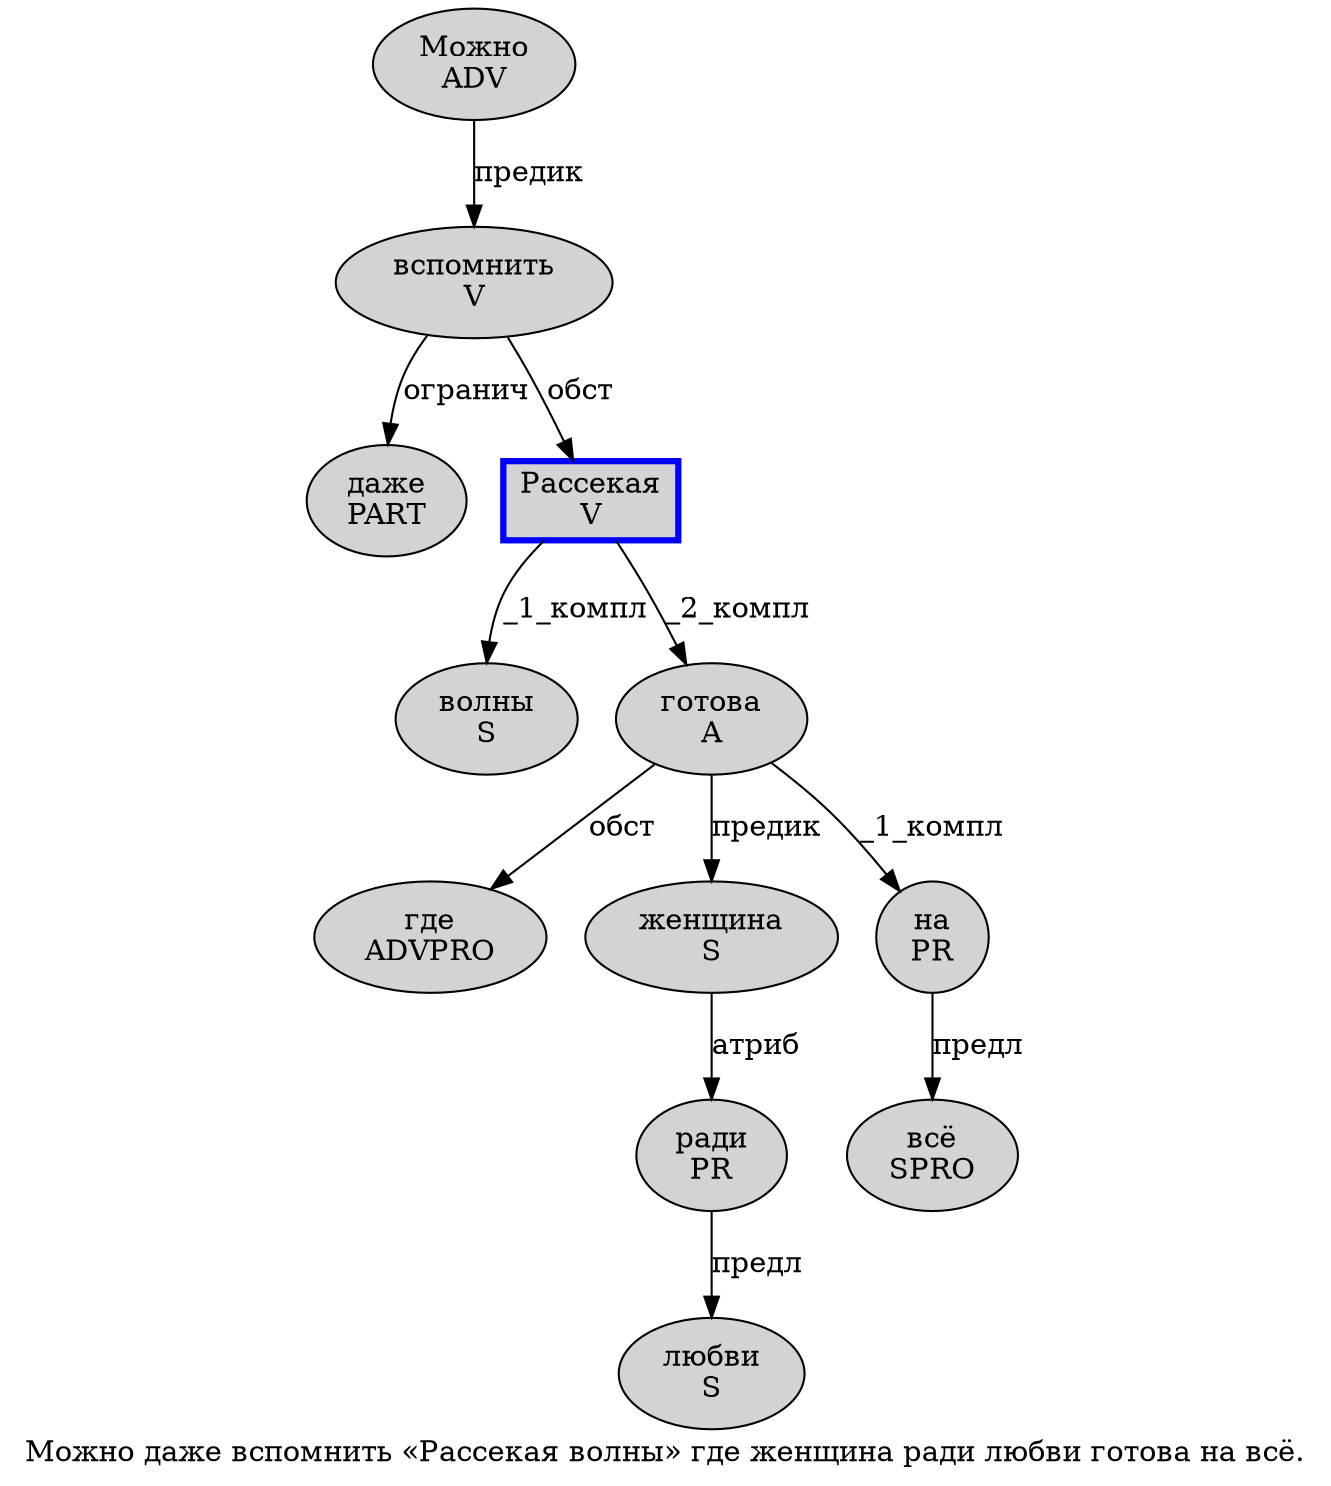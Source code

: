 digraph SENTENCE_1078 {
	graph [label="Можно даже вспомнить «Рассекая волны» где женщина ради любви готова на всё."]
	node [style=filled]
		0 [label="Можно
ADV" color="" fillcolor=lightgray penwidth=1 shape=ellipse]
		1 [label="даже
PART" color="" fillcolor=lightgray penwidth=1 shape=ellipse]
		2 [label="вспомнить
V" color="" fillcolor=lightgray penwidth=1 shape=ellipse]
		4 [label="Рассекая
V" color=blue fillcolor=lightgray penwidth=3 shape=box]
		5 [label="волны
S" color="" fillcolor=lightgray penwidth=1 shape=ellipse]
		7 [label="где
ADVPRO" color="" fillcolor=lightgray penwidth=1 shape=ellipse]
		8 [label="женщина
S" color="" fillcolor=lightgray penwidth=1 shape=ellipse]
		9 [label="ради
PR" color="" fillcolor=lightgray penwidth=1 shape=ellipse]
		10 [label="любви
S" color="" fillcolor=lightgray penwidth=1 shape=ellipse]
		11 [label="готова
A" color="" fillcolor=lightgray penwidth=1 shape=ellipse]
		12 [label="на
PR" color="" fillcolor=lightgray penwidth=1 shape=ellipse]
		13 [label="всё
SPRO" color="" fillcolor=lightgray penwidth=1 shape=ellipse]
			2 -> 1 [label="огранич"]
			2 -> 4 [label="обст"]
			9 -> 10 [label="предл"]
			0 -> 2 [label="предик"]
			12 -> 13 [label="предл"]
			8 -> 9 [label="атриб"]
			4 -> 5 [label="_1_компл"]
			4 -> 11 [label="_2_компл"]
			11 -> 7 [label="обст"]
			11 -> 8 [label="предик"]
			11 -> 12 [label="_1_компл"]
}